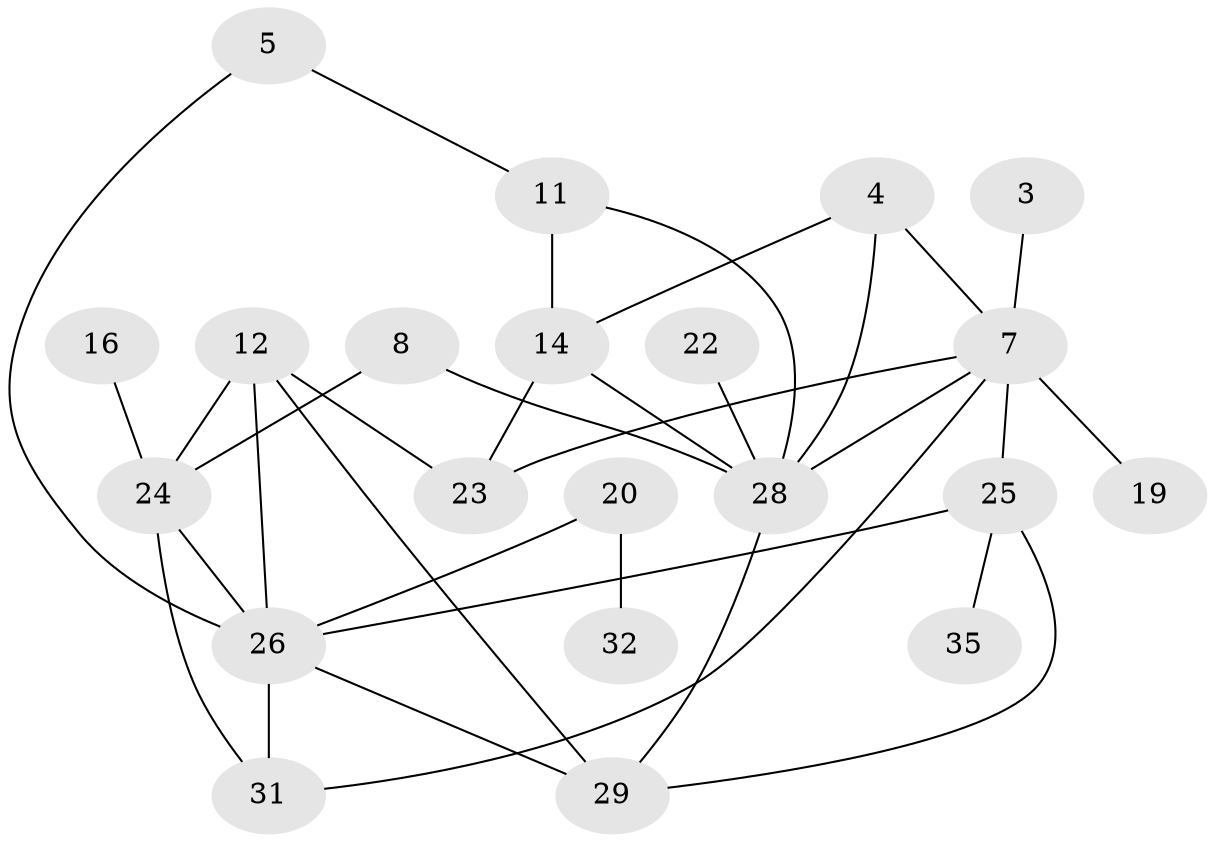 // original degree distribution, {2: 0.18840579710144928, 1: 0.30434782608695654, 4: 0.07246376811594203, 3: 0.2318840579710145, 0: 0.14492753623188406, 8: 0.014492753623188406, 5: 0.043478260869565216}
// Generated by graph-tools (version 1.1) at 2025/49/03/09/25 03:49:12]
// undirected, 21 vertices, 33 edges
graph export_dot {
graph [start="1"]
  node [color=gray90,style=filled];
  3;
  4;
  5;
  7;
  8;
  11;
  12;
  14;
  16;
  19;
  20;
  22;
  23;
  24;
  25;
  26;
  28;
  29;
  31;
  32;
  35;
  3 -- 7 [weight=1.0];
  4 -- 7 [weight=1.0];
  4 -- 14 [weight=1.0];
  4 -- 28 [weight=1.0];
  5 -- 11 [weight=1.0];
  5 -- 26 [weight=1.0];
  7 -- 19 [weight=1.0];
  7 -- 23 [weight=1.0];
  7 -- 25 [weight=1.0];
  7 -- 28 [weight=1.0];
  7 -- 31 [weight=1.0];
  8 -- 24 [weight=1.0];
  8 -- 28 [weight=1.0];
  11 -- 14 [weight=1.0];
  11 -- 28 [weight=1.0];
  12 -- 23 [weight=1.0];
  12 -- 24 [weight=1.0];
  12 -- 26 [weight=1.0];
  12 -- 29 [weight=1.0];
  14 -- 23 [weight=1.0];
  14 -- 28 [weight=1.0];
  16 -- 24 [weight=1.0];
  20 -- 26 [weight=1.0];
  20 -- 32 [weight=1.0];
  22 -- 28 [weight=1.0];
  24 -- 26 [weight=1.0];
  24 -- 31 [weight=1.0];
  25 -- 26 [weight=1.0];
  25 -- 29 [weight=1.0];
  25 -- 35 [weight=1.0];
  26 -- 29 [weight=1.0];
  26 -- 31 [weight=1.0];
  28 -- 29 [weight=1.0];
}
